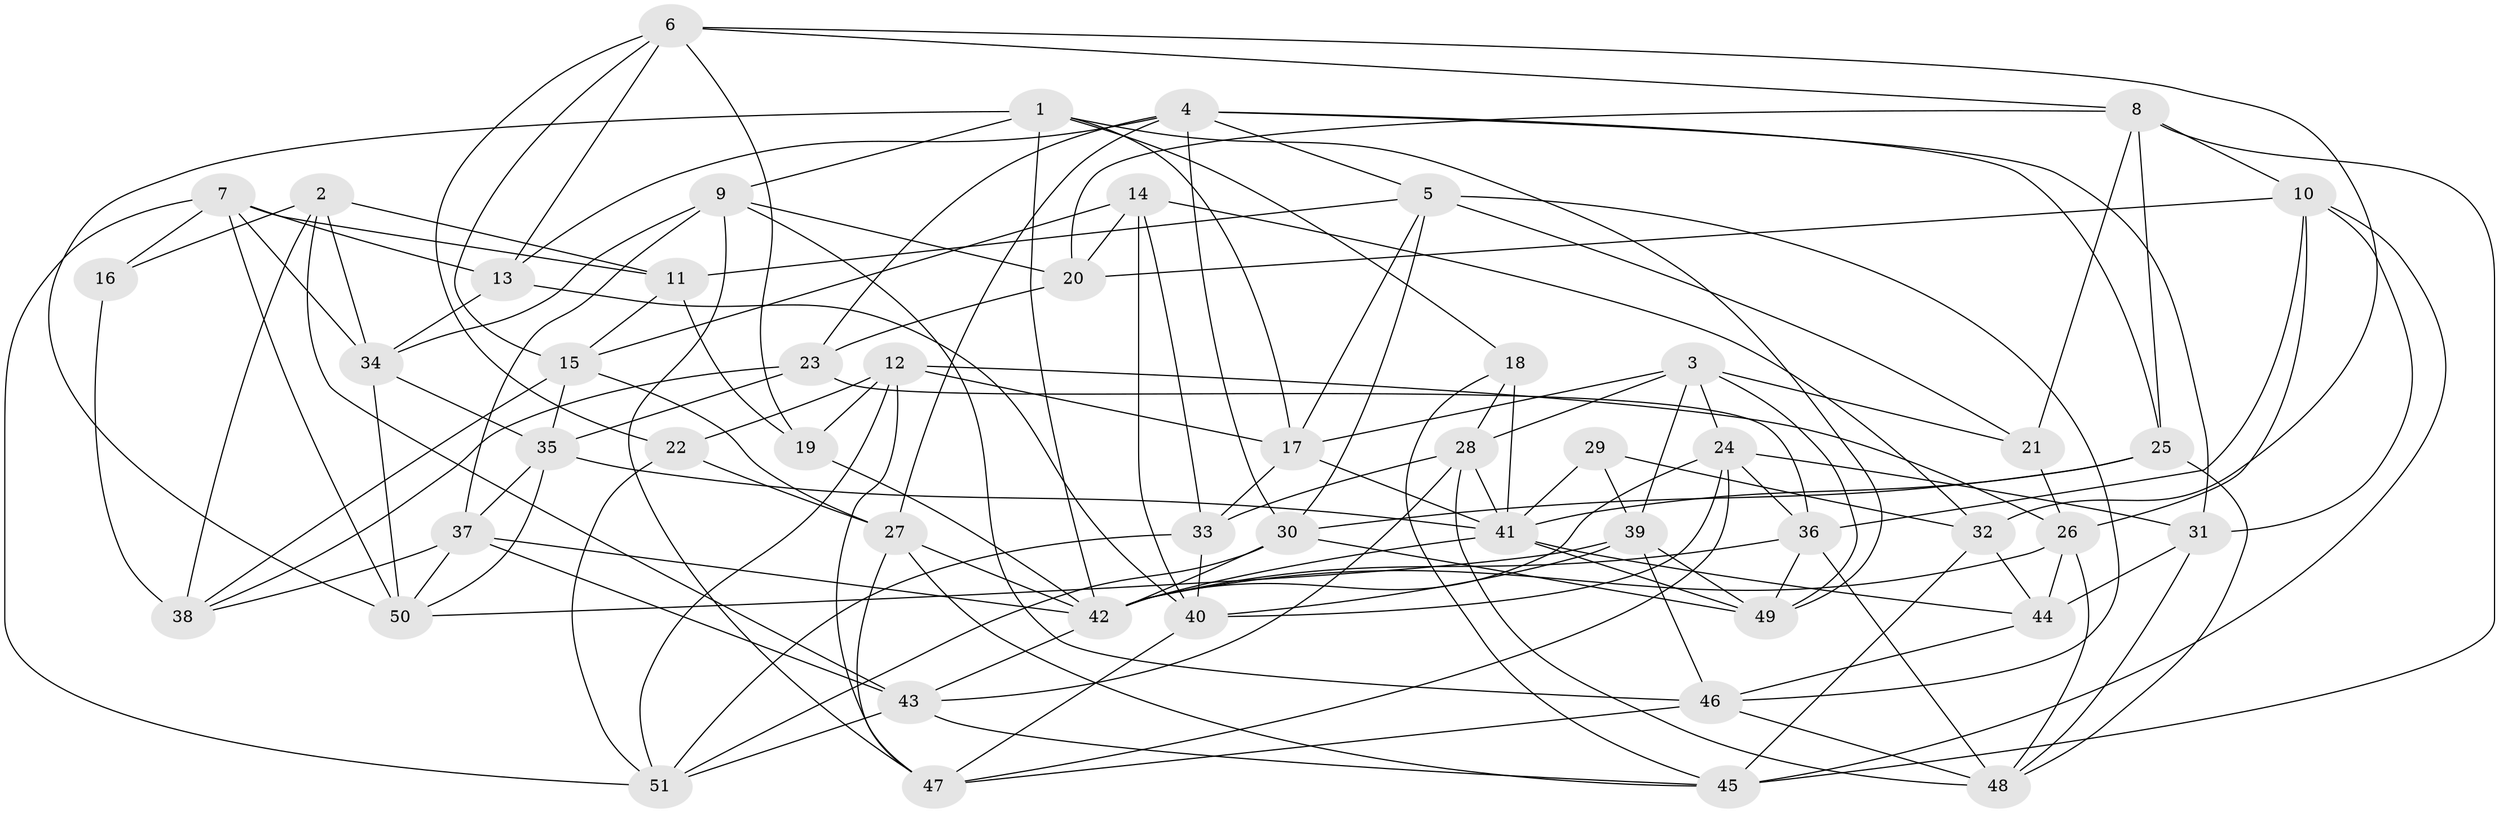 // original degree distribution, {4: 1.0}
// Generated by graph-tools (version 1.1) at 2025/26/03/09/25 03:26:59]
// undirected, 51 vertices, 144 edges
graph export_dot {
graph [start="1"]
  node [color=gray90,style=filled];
  1;
  2;
  3;
  4;
  5;
  6;
  7;
  8;
  9;
  10;
  11;
  12;
  13;
  14;
  15;
  16;
  17;
  18;
  19;
  20;
  21;
  22;
  23;
  24;
  25;
  26;
  27;
  28;
  29;
  30;
  31;
  32;
  33;
  34;
  35;
  36;
  37;
  38;
  39;
  40;
  41;
  42;
  43;
  44;
  45;
  46;
  47;
  48;
  49;
  50;
  51;
  1 -- 9 [weight=1.0];
  1 -- 17 [weight=1.0];
  1 -- 18 [weight=1.0];
  1 -- 42 [weight=1.0];
  1 -- 49 [weight=1.0];
  1 -- 50 [weight=1.0];
  2 -- 11 [weight=2.0];
  2 -- 16 [weight=1.0];
  2 -- 34 [weight=1.0];
  2 -- 38 [weight=1.0];
  2 -- 43 [weight=1.0];
  3 -- 17 [weight=1.0];
  3 -- 21 [weight=1.0];
  3 -- 24 [weight=1.0];
  3 -- 28 [weight=1.0];
  3 -- 39 [weight=1.0];
  3 -- 49 [weight=1.0];
  4 -- 5 [weight=1.0];
  4 -- 13 [weight=2.0];
  4 -- 23 [weight=1.0];
  4 -- 25 [weight=1.0];
  4 -- 27 [weight=1.0];
  4 -- 30 [weight=1.0];
  4 -- 31 [weight=1.0];
  5 -- 11 [weight=1.0];
  5 -- 17 [weight=1.0];
  5 -- 21 [weight=1.0];
  5 -- 30 [weight=1.0];
  5 -- 46 [weight=1.0];
  6 -- 8 [weight=1.0];
  6 -- 13 [weight=1.0];
  6 -- 15 [weight=1.0];
  6 -- 19 [weight=1.0];
  6 -- 22 [weight=1.0];
  6 -- 32 [weight=1.0];
  7 -- 11 [weight=1.0];
  7 -- 13 [weight=1.0];
  7 -- 16 [weight=1.0];
  7 -- 34 [weight=1.0];
  7 -- 50 [weight=1.0];
  7 -- 51 [weight=1.0];
  8 -- 10 [weight=1.0];
  8 -- 20 [weight=1.0];
  8 -- 21 [weight=1.0];
  8 -- 25 [weight=1.0];
  8 -- 45 [weight=1.0];
  9 -- 20 [weight=1.0];
  9 -- 34 [weight=1.0];
  9 -- 37 [weight=1.0];
  9 -- 46 [weight=1.0];
  9 -- 47 [weight=1.0];
  10 -- 20 [weight=1.0];
  10 -- 26 [weight=1.0];
  10 -- 31 [weight=1.0];
  10 -- 36 [weight=1.0];
  10 -- 45 [weight=1.0];
  11 -- 15 [weight=1.0];
  11 -- 19 [weight=1.0];
  12 -- 17 [weight=1.0];
  12 -- 19 [weight=1.0];
  12 -- 22 [weight=1.0];
  12 -- 26 [weight=1.0];
  12 -- 47 [weight=1.0];
  12 -- 51 [weight=1.0];
  13 -- 34 [weight=1.0];
  13 -- 40 [weight=1.0];
  14 -- 15 [weight=1.0];
  14 -- 20 [weight=1.0];
  14 -- 32 [weight=1.0];
  14 -- 33 [weight=2.0];
  14 -- 40 [weight=1.0];
  15 -- 27 [weight=1.0];
  15 -- 35 [weight=1.0];
  15 -- 38 [weight=1.0];
  16 -- 38 [weight=2.0];
  17 -- 33 [weight=1.0];
  17 -- 41 [weight=1.0];
  18 -- 28 [weight=1.0];
  18 -- 41 [weight=1.0];
  18 -- 45 [weight=1.0];
  19 -- 42 [weight=1.0];
  20 -- 23 [weight=2.0];
  21 -- 26 [weight=1.0];
  22 -- 27 [weight=1.0];
  22 -- 51 [weight=1.0];
  23 -- 35 [weight=1.0];
  23 -- 36 [weight=1.0];
  23 -- 38 [weight=1.0];
  24 -- 31 [weight=1.0];
  24 -- 36 [weight=1.0];
  24 -- 40 [weight=1.0];
  24 -- 42 [weight=1.0];
  24 -- 47 [weight=1.0];
  25 -- 30 [weight=1.0];
  25 -- 41 [weight=2.0];
  25 -- 48 [weight=1.0];
  26 -- 42 [weight=1.0];
  26 -- 44 [weight=1.0];
  26 -- 48 [weight=1.0];
  27 -- 42 [weight=1.0];
  27 -- 45 [weight=1.0];
  27 -- 47 [weight=1.0];
  28 -- 33 [weight=1.0];
  28 -- 41 [weight=1.0];
  28 -- 43 [weight=1.0];
  28 -- 48 [weight=1.0];
  29 -- 32 [weight=2.0];
  29 -- 39 [weight=1.0];
  29 -- 41 [weight=1.0];
  30 -- 42 [weight=1.0];
  30 -- 49 [weight=1.0];
  30 -- 51 [weight=1.0];
  31 -- 44 [weight=2.0];
  31 -- 48 [weight=1.0];
  32 -- 44 [weight=1.0];
  32 -- 45 [weight=1.0];
  33 -- 40 [weight=1.0];
  33 -- 51 [weight=1.0];
  34 -- 35 [weight=1.0];
  34 -- 50 [weight=1.0];
  35 -- 37 [weight=1.0];
  35 -- 41 [weight=1.0];
  35 -- 50 [weight=1.0];
  36 -- 42 [weight=1.0];
  36 -- 48 [weight=1.0];
  36 -- 49 [weight=1.0];
  37 -- 38 [weight=1.0];
  37 -- 42 [weight=1.0];
  37 -- 43 [weight=1.0];
  37 -- 50 [weight=1.0];
  39 -- 40 [weight=1.0];
  39 -- 46 [weight=1.0];
  39 -- 49 [weight=1.0];
  39 -- 50 [weight=1.0];
  40 -- 47 [weight=1.0];
  41 -- 42 [weight=1.0];
  41 -- 44 [weight=1.0];
  41 -- 49 [weight=1.0];
  42 -- 43 [weight=1.0];
  43 -- 45 [weight=1.0];
  43 -- 51 [weight=1.0];
  44 -- 46 [weight=1.0];
  46 -- 47 [weight=1.0];
  46 -- 48 [weight=1.0];
}

